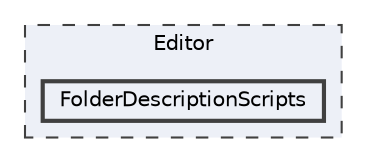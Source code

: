 digraph "Editor/FolderDescriptionScripts"
{
 // LATEX_PDF_SIZE
  bgcolor="transparent";
  edge [fontname=Helvetica,fontsize=10,labelfontname=Helvetica,labelfontsize=10];
  node [fontname=Helvetica,fontsize=10,shape=box,height=0.2,width=0.4];
  compound=true
  subgraph clusterdir_1f54c2afe23a8c3b35a56cf36ba51bdc {
    graph [ bgcolor="#edf0f7", pencolor="grey25", label="Editor", fontname=Helvetica,fontsize=10 style="filled,dashed", URL="dir_1f54c2afe23a8c3b35a56cf36ba51bdc.html",tooltip=""]
  dir_7d447350a5a0b284fd97d1bb4298f89a [label="FolderDescriptionScripts", fillcolor="#edf0f7", color="grey25", style="filled,bold", URL="dir_7d447350a5a0b284fd97d1bb4298f89a.html",tooltip=""];
  }
}
